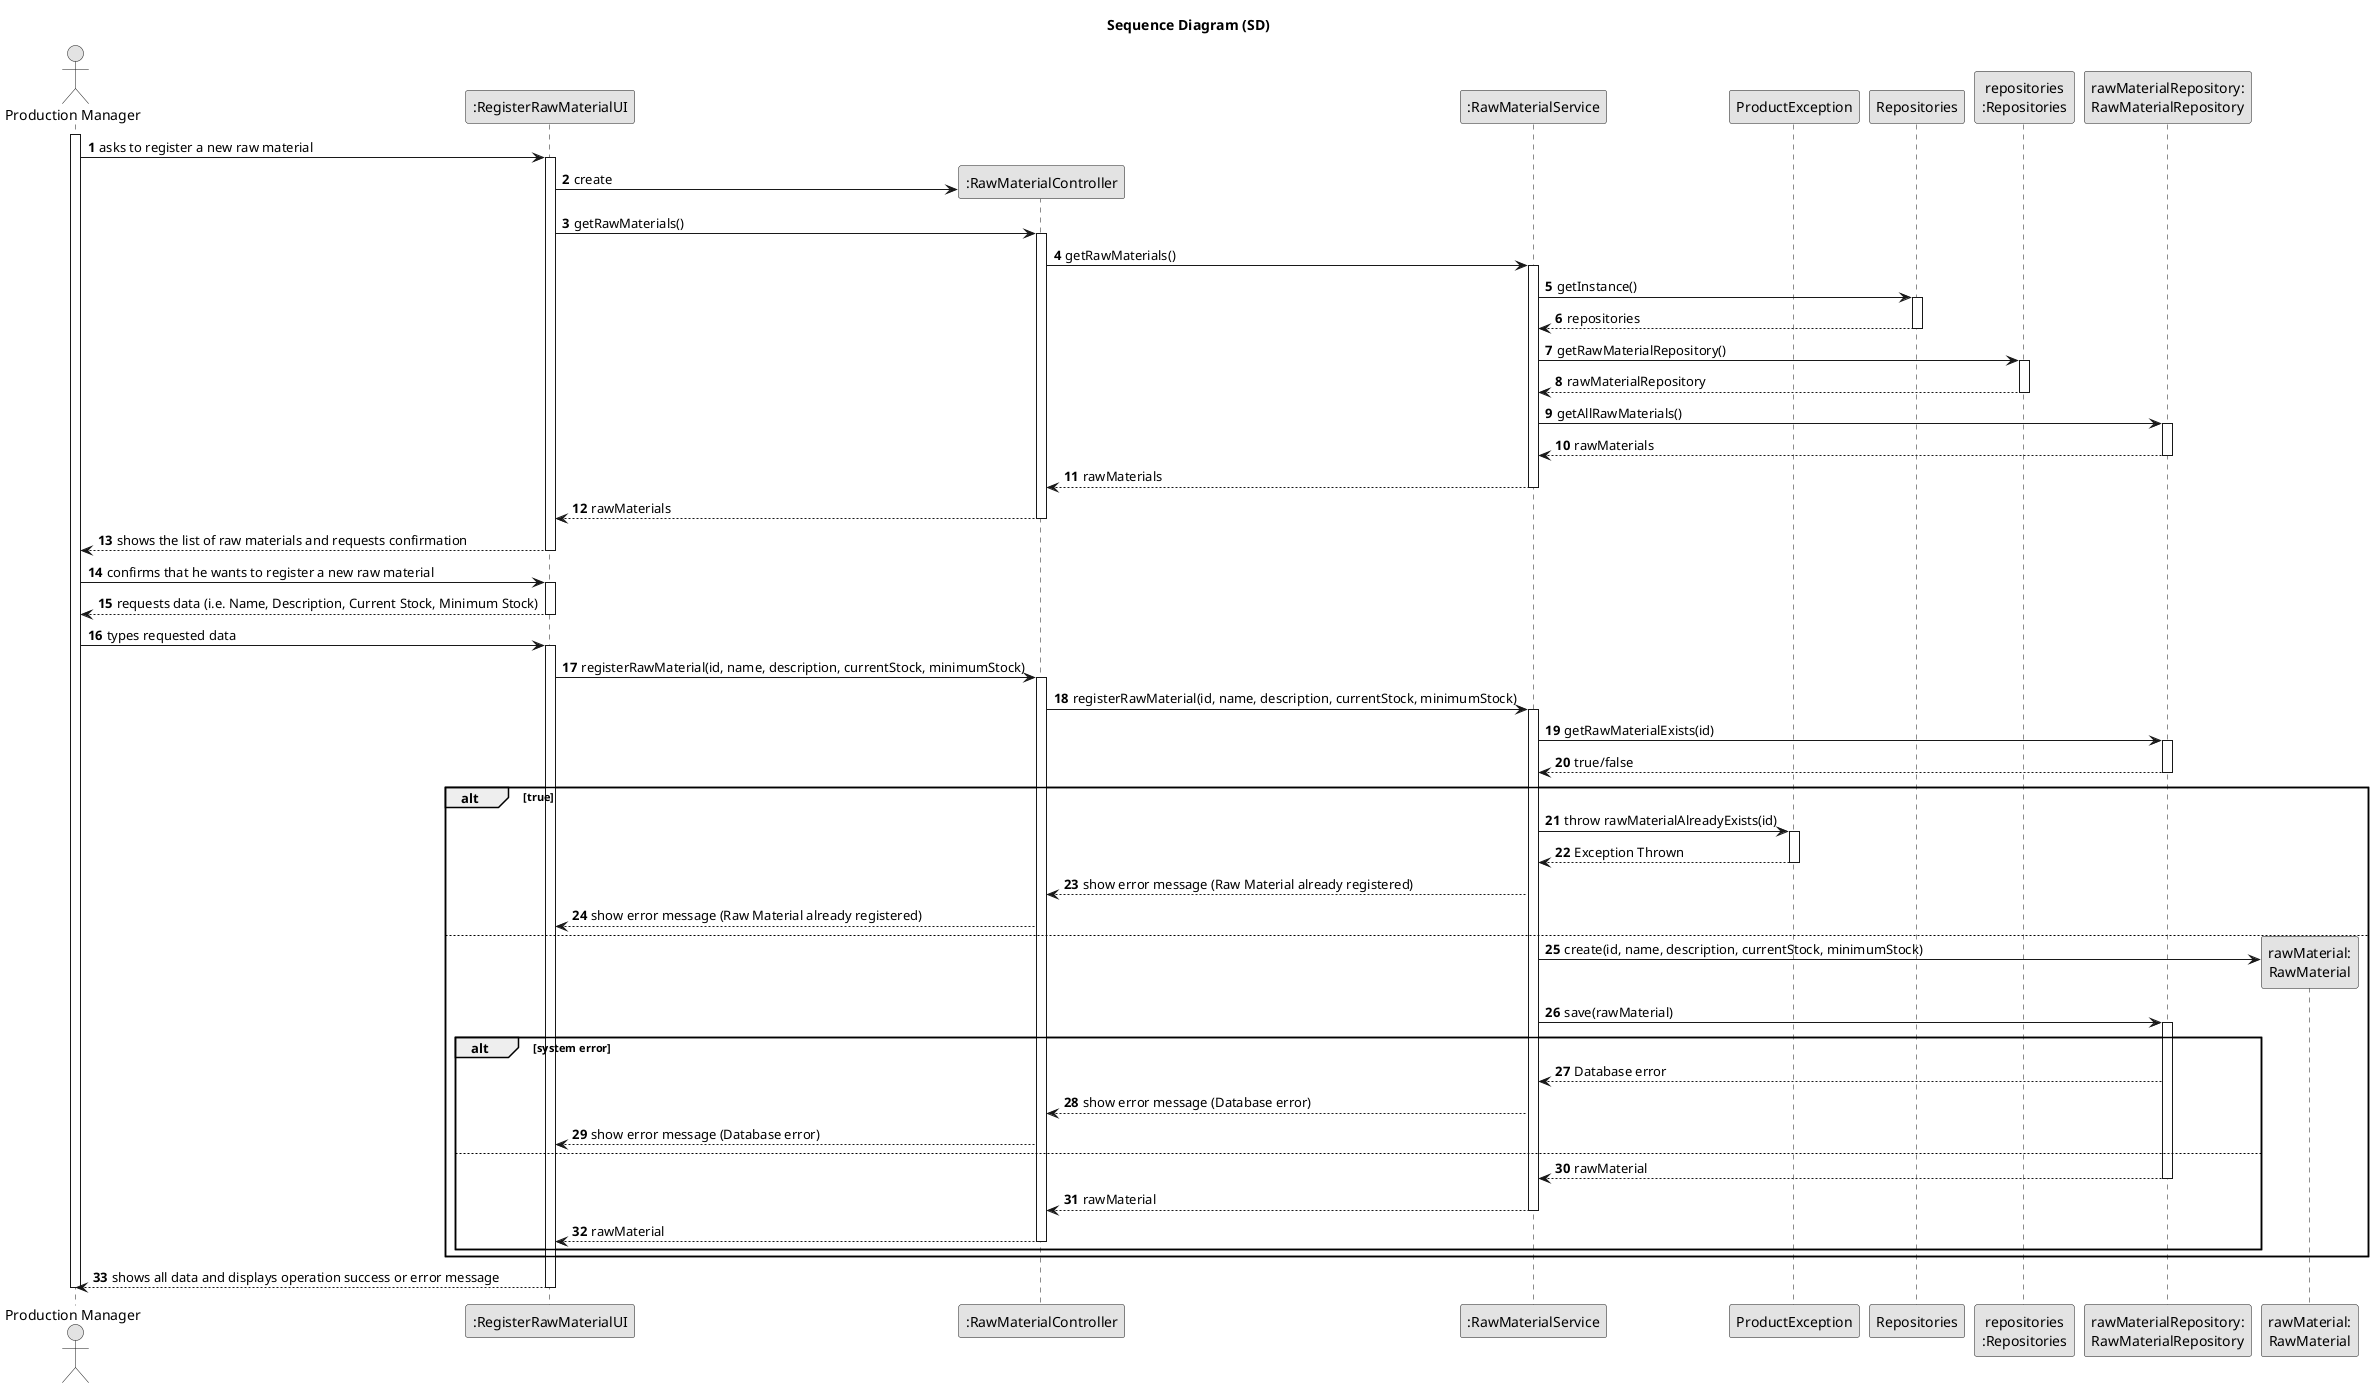 @startuml
skinparam monochrome true
skinparam packageStyle rectangle
skinparam shadowing false

title Sequence Diagram (SD)

autonumber

actor "Production Manager" as ADM
participant ":RegisterRawMaterialUI" as UI
participant ":RawMaterialController" as CTRL
participant ":RawMaterialService" as SRV
participant "ProductException" as EXC
participant "Repositories" as REPS
participant "repositories\n:Repositories" as REP
participant "rawMaterialRepository:\nRawMaterialRepository" as rawMaterialRepository
participant "rawMaterial:\nRawMaterial" as RAWMATERIAL

activate ADM
    ADM -> UI : asks to register a new raw material
    activate UI

        UI -> CTRL** : create

        UI -> CTRL : getRawMaterials()
        activate CTRL
            CTRL -> SRV : getRawMaterials()
            activate SRV

                SRV -> REPS : getInstance()
                activate REPS
                REPS --> SRV: repositories
                deactivate REPS
                SRV -> REP : getRawMaterialRepository()
                activate REP
                REP --> SRV : rawMaterialRepository
                deactivate REP

                SRV -> rawMaterialRepository : getAllRawMaterials()
                activate rawMaterialRepository
                rawMaterialRepository --> SRV : rawMaterials
                deactivate rawMaterialRepository
            SRV --> CTRL : rawMaterials
            deactivate SRV
        CTRL --> UI : rawMaterials
        deactivate CTRL
    UI --> ADM : shows the list of raw materials and requests confirmation
    deactivate UI

    ADM -> UI : confirms that he wants to register a new raw material
    activate UI
        UI --> ADM : requests data (i.e. Name, Description, Current Stock, Minimum Stock)
    deactivate UI

    ADM -> UI : types requested data
    activate UI
        UI -> CTRL: registerRawMaterial(id, name, description, currentStock, minimumStock)
        activate CTRL
            CTRL -> SRV: registerRawMaterial(id, name, description, currentStock, minimumStock)
            activate SRV

                SRV -> rawMaterialRepository: getRawMaterialExists(id)
                activate rawMaterialRepository
                rawMaterialRepository --> SRV: true/false
                deactivate rawMaterialRepository

                alt true

                    SRV -> EXC: throw rawMaterialAlreadyExists(id)
                    activate EXC
                    EXC --> SRV: Exception Thrown
                    deactivate EXC
                    SRV --> CTRL: show error message (Raw Material already registered)

                    CTRL --> UI: show error message (Raw Material already registered)
                else

                    SRV -> RAWMATERIAL** : create(id, name, description, currentStock, minimumStock)

                    SRV -> rawMaterialRepository: save(rawMaterial)
                    activate rawMaterialRepository
                    alt system error
                        rawMaterialRepository --> SRV: Database error

                        SRV --> CTRL: show error message (Database error)

                        CTRL --> UI: show error message (Database error)
                    else
                        rawMaterialRepository --> SRV: rawMaterial
                        deactivate rawMaterialRepository
                        SRV --> CTRL: rawMaterial
                        deactivate SRV
                        CTRL --> UI: rawMaterial
                        deactivate CTRL
                    end
                end

    UI --> ADM: shows all data and displays operation success or error message
    deactivate UI

deactivate ADM
@enduml
